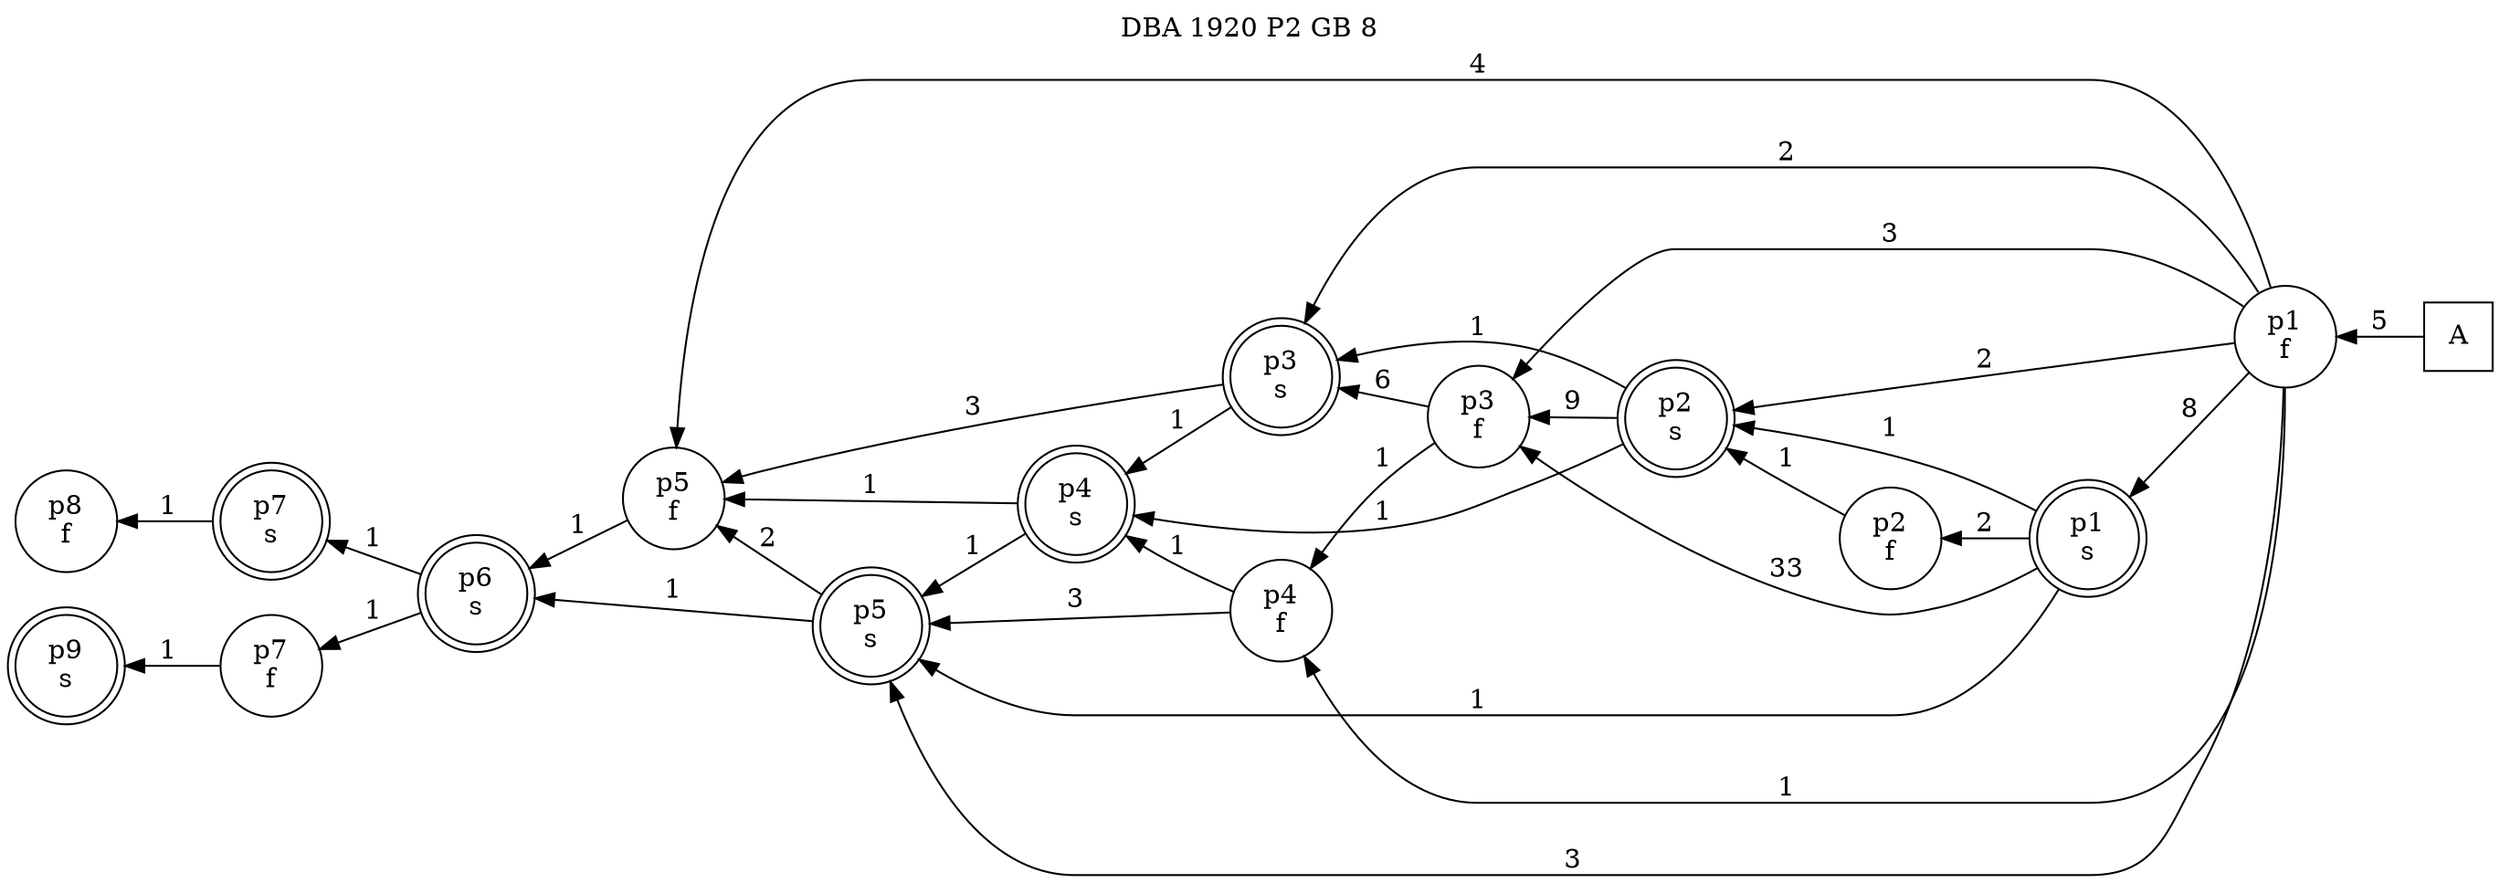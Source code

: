 digraph DBA_1920_P2_GB_8_GOOD {
labelloc="tl"
label= " DBA 1920 P2 GB 8 "
rankdir="RL";
"A" [shape="square" label="A"]
"p1_f" [shape="circle" label="p1
f"]
"p1_s" [shape="doublecircle" label="p1
s"]
"p2_f" [shape="circle" label="p2
f"]
"p2_s" [shape="doublecircle" label="p2
s"]
"p3_f" [shape="circle" label="p3
f"]
"p3_s" [shape="doublecircle" label="p3
s"]
"p4_f" [shape="circle" label="p4
f"]
"p4_s" [shape="doublecircle" label="p4
s"]
"p5_f" [shape="circle" label="p5
f"]
"p5_s" [shape="doublecircle" label="p5
s"]
"p6_s" [shape="doublecircle" label="p6
s"]
"p7_s" [shape="doublecircle" label="p7
s"]
"p8_f" [shape="circle" label="p8
f"]
"p7_f" [shape="circle" label="p7
f"]
"p9_s" [shape="doublecircle" label="p9
s"]
"A" -> "p1_f" [ label=5]
"p1_f" -> "p1_s" [ label=8]
"p1_f" -> "p2_s" [ label=2]
"p1_f" -> "p3_f" [ label=3]
"p1_f" -> "p3_s" [ label=2]
"p1_f" -> "p4_f" [ label=1]
"p1_f" -> "p5_f" [ label=4]
"p1_f" -> "p5_s" [ label=3]
"p1_s" -> "p2_f" [ label=2]
"p1_s" -> "p2_s" [ label=1]
"p1_s" -> "p3_f" [ label=33]
"p1_s" -> "p5_s" [ label=1]
"p2_f" -> "p2_s" [ label=1]
"p2_s" -> "p3_f" [ label=9]
"p2_s" -> "p3_s" [ label=1]
"p2_s" -> "p4_s" [ label=1]
"p3_f" -> "p3_s" [ label=6]
"p3_f" -> "p4_f" [ label=1]
"p3_s" -> "p4_s" [ label=1]
"p3_s" -> "p5_f" [ label=3]
"p4_f" -> "p4_s" [ label=1]
"p4_f" -> "p5_s" [ label=3]
"p4_s" -> "p5_f" [ label=1]
"p4_s" -> "p5_s" [ label=1]
"p5_f" -> "p6_s" [ label=1]
"p5_s" -> "p5_f" [ label=2]
"p5_s" -> "p6_s" [ label=1]
"p6_s" -> "p7_s" [ label=1]
"p6_s" -> "p7_f" [ label=1]
"p7_s" -> "p8_f" [ label=1]
"p7_f" -> "p9_s" [ label=1]
}
